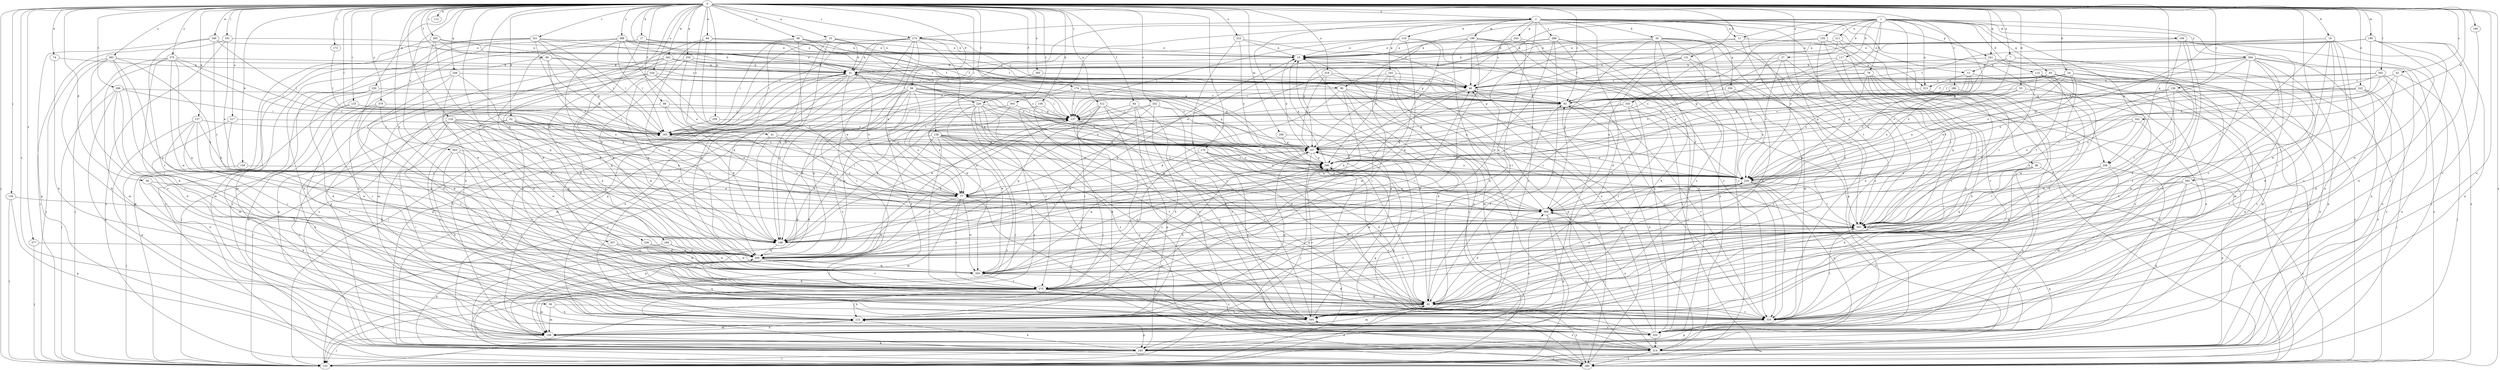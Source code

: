 strict digraph  {
0;
1;
2;
7;
10;
11;
12;
15;
16;
17;
24;
27;
30;
31;
36;
41;
42;
46;
53;
58;
59;
61;
62;
64;
68;
74;
76;
77;
80;
84;
88;
90;
92;
93;
96;
107;
112;
115;
117;
119;
122;
128;
131;
133;
134;
137;
138;
139;
153;
157;
158;
159;
168;
170;
172;
174;
180;
181;
183;
184;
189;
190;
194;
198;
199;
207;
211;
213;
214;
216;
217;
222;
223;
226;
229;
230;
241;
242;
243;
245;
248;
255;
258;
259;
260;
274;
275;
283;
286;
288;
290;
296;
302;
304;
305;
312;
316;
318;
320;
321;
328;
332;
333;
335;
339;
342;
343;
349;
350;
363;
365;
366;
375;
377;
379;
380;
383;
388;
393;
394;
395;
0 -> 2  [label=a];
0 -> 7  [label=a];
0 -> 10  [label=a];
0 -> 16  [label=b];
0 -> 17  [label=b];
0 -> 24  [label=b];
0 -> 36  [label=c];
0 -> 41  [label=c];
0 -> 42  [label=c];
0 -> 46  [label=c];
0 -> 53  [label=d];
0 -> 58  [label=d];
0 -> 59  [label=d];
0 -> 61  [label=d];
0 -> 62  [label=d];
0 -> 64  [label=e];
0 -> 68  [label=e];
0 -> 74  [label=e];
0 -> 80  [label=f];
0 -> 84  [label=f];
0 -> 88  [label=f];
0 -> 90  [label=f];
0 -> 112  [label=h];
0 -> 128  [label=i];
0 -> 131  [label=i];
0 -> 133  [label=i];
0 -> 138  [label=j];
0 -> 139  [label=j];
0 -> 153  [label=j];
0 -> 157  [label=k];
0 -> 158  [label=k];
0 -> 159  [label=k];
0 -> 168  [label=k];
0 -> 170  [label=l];
0 -> 172  [label=l];
0 -> 174  [label=l];
0 -> 180  [label=l];
0 -> 181  [label=l];
0 -> 183  [label=l];
0 -> 184  [label=m];
0 -> 189  [label=m];
0 -> 190  [label=m];
0 -> 207  [label=n];
0 -> 216  [label=o];
0 -> 217  [label=o];
0 -> 222  [label=o];
0 -> 223  [label=o];
0 -> 226  [label=o];
0 -> 230  [label=p];
0 -> 241  [label=p];
0 -> 248  [label=q];
0 -> 255  [label=q];
0 -> 258  [label=q];
0 -> 274  [label=r];
0 -> 283  [label=s];
0 -> 286  [label=s];
0 -> 296  [label=t];
0 -> 302  [label=t];
0 -> 304  [label=t];
0 -> 312  [label=u];
0 -> 316  [label=u];
0 -> 318  [label=u];
0 -> 320  [label=u];
0 -> 321  [label=v];
0 -> 328  [label=v];
0 -> 332  [label=v];
0 -> 339  [label=w];
0 -> 342  [label=w];
0 -> 343  [label=w];
0 -> 349  [label=w];
0 -> 363  [label=x];
0 -> 365  [label=x];
0 -> 375  [label=y];
0 -> 377  [label=y];
0 -> 379  [label=y];
0 -> 380  [label=y];
0 -> 383  [label=z];
0 -> 388  [label=z];
0 -> 393  [label=z];
1 -> 11  [label=a];
1 -> 27  [label=b];
1 -> 76  [label=e];
1 -> 90  [label=f];
1 -> 93  [label=g];
1 -> 96  [label=g];
1 -> 107  [label=g];
1 -> 115  [label=h];
1 -> 117  [label=h];
1 -> 134  [label=i];
1 -> 194  [label=m];
1 -> 211  [label=n];
1 -> 213  [label=n];
1 -> 226  [label=o];
1 -> 229  [label=o];
1 -> 258  [label=q];
1 -> 333  [label=v];
1 -> 335  [label=v];
1 -> 366  [label=x];
1 -> 394  [label=z];
2 -> 11  [label=a];
2 -> 12  [label=a];
2 -> 30  [label=b];
2 -> 46  [label=c];
2 -> 62  [label=d];
2 -> 119  [label=h];
2 -> 183  [label=l];
2 -> 198  [label=m];
2 -> 241  [label=p];
2 -> 242  [label=p];
2 -> 243  [label=p];
2 -> 258  [label=q];
2 -> 259  [label=q];
2 -> 274  [label=r];
2 -> 275  [label=r];
2 -> 288  [label=s];
2 -> 320  [label=u];
2 -> 335  [label=v];
2 -> 350  [label=w];
7 -> 12  [label=a];
7 -> 62  [label=d];
7 -> 92  [label=f];
7 -> 229  [label=o];
7 -> 305  [label=t];
10 -> 15  [label=a];
10 -> 31  [label=b];
10 -> 46  [label=c];
10 -> 62  [label=d];
10 -> 168  [label=k];
10 -> 260  [label=q];
11 -> 15  [label=a];
11 -> 199  [label=m];
11 -> 213  [label=n];
11 -> 275  [label=r];
12 -> 183  [label=l];
12 -> 213  [label=n];
12 -> 229  [label=o];
12 -> 290  [label=s];
12 -> 395  [label=z];
15 -> 31  [label=b];
15 -> 153  [label=j];
15 -> 260  [label=q];
16 -> 15  [label=a];
16 -> 275  [label=r];
16 -> 305  [label=t];
16 -> 320  [label=u];
16 -> 350  [label=w];
16 -> 366  [label=x];
16 -> 380  [label=y];
16 -> 395  [label=z];
17 -> 15  [label=a];
17 -> 92  [label=f];
17 -> 168  [label=k];
17 -> 320  [label=u];
24 -> 46  [label=c];
24 -> 77  [label=e];
24 -> 92  [label=f];
24 -> 107  [label=g];
24 -> 199  [label=m];
24 -> 214  [label=n];
24 -> 290  [label=s];
24 -> 305  [label=t];
24 -> 366  [label=x];
27 -> 31  [label=b];
27 -> 229  [label=o];
27 -> 275  [label=r];
27 -> 290  [label=s];
27 -> 305  [label=t];
30 -> 15  [label=a];
30 -> 107  [label=g];
30 -> 122  [label=h];
30 -> 153  [label=j];
30 -> 245  [label=p];
30 -> 305  [label=t];
30 -> 335  [label=v];
30 -> 366  [label=x];
30 -> 395  [label=z];
31 -> 46  [label=c];
31 -> 77  [label=e];
31 -> 107  [label=g];
31 -> 137  [label=i];
31 -> 153  [label=j];
31 -> 183  [label=l];
31 -> 245  [label=p];
31 -> 320  [label=u];
36 -> 122  [label=h];
36 -> 199  [label=m];
36 -> 335  [label=v];
41 -> 107  [label=g];
41 -> 168  [label=k];
41 -> 214  [label=n];
41 -> 366  [label=x];
42 -> 46  [label=c];
42 -> 153  [label=j];
42 -> 305  [label=t];
42 -> 366  [label=x];
46 -> 92  [label=f];
46 -> 168  [label=k];
46 -> 335  [label=v];
46 -> 350  [label=w];
53 -> 92  [label=f];
53 -> 107  [label=g];
53 -> 229  [label=o];
53 -> 335  [label=v];
58 -> 77  [label=e];
58 -> 92  [label=f];
58 -> 107  [label=g];
58 -> 137  [label=i];
58 -> 153  [label=j];
58 -> 214  [label=n];
58 -> 245  [label=p];
58 -> 260  [label=q];
58 -> 290  [label=s];
58 -> 305  [label=t];
58 -> 320  [label=u];
58 -> 395  [label=z];
59 -> 77  [label=e];
59 -> 122  [label=h];
59 -> 395  [label=z];
61 -> 77  [label=e];
61 -> 168  [label=k];
61 -> 183  [label=l];
61 -> 214  [label=n];
61 -> 260  [label=q];
61 -> 305  [label=t];
61 -> 395  [label=z];
62 -> 92  [label=f];
62 -> 122  [label=h];
62 -> 199  [label=m];
62 -> 229  [label=o];
62 -> 290  [label=s];
62 -> 335  [label=v];
62 -> 380  [label=y];
62 -> 395  [label=z];
64 -> 15  [label=a];
64 -> 122  [label=h];
64 -> 137  [label=i];
64 -> 260  [label=q];
64 -> 366  [label=x];
68 -> 15  [label=a];
68 -> 92  [label=f];
68 -> 168  [label=k];
68 -> 183  [label=l];
68 -> 229  [label=o];
68 -> 350  [label=w];
74 -> 31  [label=b];
74 -> 122  [label=h];
76 -> 46  [label=c];
76 -> 62  [label=d];
76 -> 122  [label=h];
76 -> 137  [label=i];
76 -> 229  [label=o];
76 -> 275  [label=r];
76 -> 380  [label=y];
77 -> 31  [label=b];
77 -> 107  [label=g];
77 -> 183  [label=l];
77 -> 199  [label=m];
77 -> 245  [label=p];
77 -> 275  [label=r];
77 -> 320  [label=u];
77 -> 350  [label=w];
77 -> 366  [label=x];
80 -> 31  [label=b];
80 -> 46  [label=c];
80 -> 107  [label=g];
80 -> 199  [label=m];
80 -> 366  [label=x];
84 -> 137  [label=i];
84 -> 245  [label=p];
84 -> 260  [label=q];
84 -> 320  [label=u];
84 -> 380  [label=y];
88 -> 137  [label=i];
88 -> 153  [label=j];
88 -> 168  [label=k];
88 -> 366  [label=x];
90 -> 62  [label=d];
90 -> 92  [label=f];
90 -> 153  [label=j];
90 -> 168  [label=k];
90 -> 183  [label=l];
90 -> 260  [label=q];
90 -> 380  [label=y];
92 -> 137  [label=i];
92 -> 214  [label=n];
92 -> 335  [label=v];
93 -> 46  [label=c];
93 -> 92  [label=f];
93 -> 153  [label=j];
93 -> 290  [label=s];
93 -> 305  [label=t];
93 -> 320  [label=u];
93 -> 380  [label=y];
96 -> 77  [label=e];
96 -> 199  [label=m];
96 -> 229  [label=o];
96 -> 260  [label=q];
96 -> 320  [label=u];
96 -> 380  [label=y];
107 -> 15  [label=a];
107 -> 122  [label=h];
107 -> 153  [label=j];
107 -> 229  [label=o];
107 -> 290  [label=s];
115 -> 46  [label=c];
115 -> 62  [label=d];
115 -> 245  [label=p];
115 -> 275  [label=r];
115 -> 305  [label=t];
115 -> 320  [label=u];
117 -> 31  [label=b];
117 -> 107  [label=g];
117 -> 305  [label=t];
117 -> 320  [label=u];
119 -> 15  [label=a];
119 -> 137  [label=i];
119 -> 168  [label=k];
119 -> 183  [label=l];
119 -> 260  [label=q];
119 -> 320  [label=u];
122 -> 15  [label=a];
122 -> 107  [label=g];
122 -> 183  [label=l];
122 -> 199  [label=m];
122 -> 245  [label=p];
128 -> 77  [label=e];
128 -> 107  [label=g];
128 -> 168  [label=k];
128 -> 199  [label=m];
128 -> 229  [label=o];
128 -> 275  [label=r];
128 -> 305  [label=t];
128 -> 366  [label=x];
128 -> 380  [label=y];
128 -> 395  [label=z];
131 -> 31  [label=b];
131 -> 62  [label=d];
131 -> 107  [label=g];
131 -> 305  [label=t];
131 -> 366  [label=x];
133 -> 137  [label=i];
133 -> 183  [label=l];
133 -> 214  [label=n];
133 -> 275  [label=r];
134 -> 15  [label=a];
134 -> 153  [label=j];
134 -> 290  [label=s];
134 -> 305  [label=t];
134 -> 350  [label=w];
137 -> 183  [label=l];
137 -> 260  [label=q];
137 -> 335  [label=v];
137 -> 366  [label=x];
137 -> 395  [label=z];
138 -> 92  [label=f];
138 -> 290  [label=s];
138 -> 305  [label=t];
138 -> 320  [label=u];
138 -> 335  [label=v];
138 -> 366  [label=x];
139 -> 153  [label=j];
139 -> 245  [label=p];
139 -> 366  [label=x];
153 -> 62  [label=d];
153 -> 290  [label=s];
157 -> 77  [label=e];
157 -> 183  [label=l];
157 -> 245  [label=p];
157 -> 260  [label=q];
157 -> 275  [label=r];
157 -> 350  [label=w];
158 -> 137  [label=i];
158 -> 153  [label=j];
158 -> 335  [label=v];
159 -> 153  [label=j];
159 -> 229  [label=o];
168 -> 137  [label=i];
168 -> 260  [label=q];
168 -> 290  [label=s];
170 -> 62  [label=d];
170 -> 275  [label=r];
170 -> 290  [label=s];
170 -> 335  [label=v];
170 -> 395  [label=z];
172 -> 183  [label=l];
174 -> 92  [label=f];
174 -> 137  [label=i];
174 -> 199  [label=m];
174 -> 290  [label=s];
180 -> 335  [label=v];
181 -> 15  [label=a];
181 -> 77  [label=e];
181 -> 153  [label=j];
181 -> 380  [label=y];
183 -> 107  [label=g];
183 -> 137  [label=i];
183 -> 366  [label=x];
184 -> 245  [label=p];
184 -> 260  [label=q];
184 -> 350  [label=w];
189 -> 107  [label=g];
189 -> 229  [label=o];
190 -> 15  [label=a];
190 -> 46  [label=c];
190 -> 92  [label=f];
190 -> 122  [label=h];
190 -> 214  [label=n];
190 -> 229  [label=o];
190 -> 335  [label=v];
190 -> 350  [label=w];
194 -> 15  [label=a];
194 -> 62  [label=d];
194 -> 153  [label=j];
194 -> 214  [label=n];
194 -> 335  [label=v];
194 -> 395  [label=z];
198 -> 15  [label=a];
198 -> 46  [label=c];
198 -> 77  [label=e];
198 -> 122  [label=h];
198 -> 335  [label=v];
198 -> 350  [label=w];
198 -> 380  [label=y];
198 -> 395  [label=z];
199 -> 31  [label=b];
199 -> 92  [label=f];
199 -> 122  [label=h];
199 -> 153  [label=j];
199 -> 245  [label=p];
199 -> 366  [label=x];
207 -> 260  [label=q];
207 -> 275  [label=r];
207 -> 350  [label=w];
211 -> 15  [label=a];
211 -> 77  [label=e];
211 -> 260  [label=q];
211 -> 335  [label=v];
213 -> 92  [label=f];
213 -> 245  [label=p];
213 -> 260  [label=q];
213 -> 305  [label=t];
214 -> 107  [label=g];
214 -> 366  [label=x];
214 -> 380  [label=y];
214 -> 395  [label=z];
216 -> 122  [label=h];
216 -> 168  [label=k];
216 -> 183  [label=l];
216 -> 260  [label=q];
216 -> 275  [label=r];
216 -> 290  [label=s];
216 -> 320  [label=u];
216 -> 350  [label=w];
216 -> 366  [label=x];
217 -> 122  [label=h];
217 -> 183  [label=l];
217 -> 305  [label=t];
222 -> 92  [label=f];
222 -> 107  [label=g];
222 -> 153  [label=j];
222 -> 214  [label=n];
222 -> 229  [label=o];
222 -> 335  [label=v];
223 -> 15  [label=a];
223 -> 46  [label=c];
223 -> 290  [label=s];
223 -> 395  [label=z];
226 -> 62  [label=d];
226 -> 77  [label=e];
226 -> 137  [label=i];
226 -> 153  [label=j];
226 -> 168  [label=k];
226 -> 214  [label=n];
226 -> 275  [label=r];
226 -> 320  [label=u];
226 -> 335  [label=v];
226 -> 350  [label=w];
226 -> 380  [label=y];
229 -> 77  [label=e];
229 -> 92  [label=f];
229 -> 137  [label=i];
229 -> 214  [label=n];
229 -> 305  [label=t];
229 -> 320  [label=u];
229 -> 335  [label=v];
229 -> 350  [label=w];
229 -> 366  [label=x];
230 -> 62  [label=d];
230 -> 92  [label=f];
230 -> 199  [label=m];
230 -> 275  [label=r];
241 -> 31  [label=b];
241 -> 46  [label=c];
241 -> 214  [label=n];
241 -> 290  [label=s];
241 -> 335  [label=v];
241 -> 380  [label=y];
242 -> 46  [label=c];
242 -> 137  [label=i];
242 -> 199  [label=m];
242 -> 245  [label=p];
242 -> 275  [label=r];
243 -> 15  [label=a];
243 -> 275  [label=r];
243 -> 290  [label=s];
243 -> 320  [label=u];
245 -> 15  [label=a];
245 -> 122  [label=h];
245 -> 153  [label=j];
245 -> 305  [label=t];
245 -> 380  [label=y];
248 -> 46  [label=c];
248 -> 62  [label=d];
248 -> 153  [label=j];
248 -> 168  [label=k];
248 -> 350  [label=w];
255 -> 31  [label=b];
255 -> 92  [label=f];
255 -> 199  [label=m];
255 -> 260  [label=q];
255 -> 305  [label=t];
258 -> 122  [label=h];
258 -> 199  [label=m];
258 -> 214  [label=n];
258 -> 229  [label=o];
258 -> 305  [label=t];
259 -> 92  [label=f];
259 -> 229  [label=o];
259 -> 395  [label=z];
260 -> 62  [label=d];
260 -> 137  [label=i];
260 -> 275  [label=r];
260 -> 350  [label=w];
274 -> 15  [label=a];
274 -> 31  [label=b];
274 -> 46  [label=c];
274 -> 77  [label=e];
274 -> 107  [label=g];
274 -> 122  [label=h];
274 -> 183  [label=l];
274 -> 245  [label=p];
274 -> 335  [label=v];
274 -> 366  [label=x];
275 -> 62  [label=d];
275 -> 122  [label=h];
275 -> 153  [label=j];
275 -> 199  [label=m];
275 -> 214  [label=n];
275 -> 290  [label=s];
275 -> 305  [label=t];
275 -> 395  [label=z];
283 -> 15  [label=a];
283 -> 92  [label=f];
283 -> 153  [label=j];
283 -> 183  [label=l];
283 -> 260  [label=q];
283 -> 350  [label=w];
286 -> 92  [label=f];
286 -> 137  [label=i];
286 -> 305  [label=t];
288 -> 15  [label=a];
288 -> 31  [label=b];
288 -> 62  [label=d];
288 -> 92  [label=f];
288 -> 214  [label=n];
288 -> 260  [label=q];
288 -> 320  [label=u];
290 -> 15  [label=a];
290 -> 168  [label=k];
290 -> 229  [label=o];
296 -> 62  [label=d];
296 -> 92  [label=f];
296 -> 153  [label=j];
296 -> 183  [label=l];
296 -> 245  [label=p];
296 -> 275  [label=r];
302 -> 46  [label=c];
302 -> 62  [label=d];
302 -> 92  [label=f];
302 -> 107  [label=g];
302 -> 214  [label=n];
302 -> 366  [label=x];
304 -> 77  [label=e];
304 -> 137  [label=i];
304 -> 260  [label=q];
305 -> 15  [label=a];
305 -> 168  [label=k];
305 -> 245  [label=p];
305 -> 260  [label=q];
312 -> 62  [label=d];
312 -> 122  [label=h];
312 -> 137  [label=i];
312 -> 168  [label=k];
312 -> 275  [label=r];
312 -> 366  [label=x];
312 -> 380  [label=y];
316 -> 46  [label=c];
316 -> 62  [label=d];
316 -> 107  [label=g];
316 -> 229  [label=o];
316 -> 245  [label=p];
316 -> 260  [label=q];
318 -> 46  [label=c];
318 -> 62  [label=d];
318 -> 77  [label=e];
318 -> 107  [label=g];
318 -> 229  [label=o];
320 -> 46  [label=c];
320 -> 77  [label=e];
320 -> 214  [label=n];
320 -> 290  [label=s];
320 -> 366  [label=x];
321 -> 15  [label=a];
321 -> 31  [label=b];
321 -> 107  [label=g];
321 -> 183  [label=l];
321 -> 199  [label=m];
321 -> 229  [label=o];
321 -> 320  [label=u];
321 -> 380  [label=y];
328 -> 260  [label=q];
328 -> 275  [label=r];
328 -> 350  [label=w];
332 -> 122  [label=h];
332 -> 137  [label=i];
332 -> 168  [label=k];
332 -> 305  [label=t];
332 -> 350  [label=w];
332 -> 395  [label=z];
333 -> 107  [label=g];
333 -> 137  [label=i];
333 -> 275  [label=r];
333 -> 366  [label=x];
335 -> 245  [label=p];
335 -> 305  [label=t];
339 -> 183  [label=l];
339 -> 229  [label=o];
342 -> 31  [label=b];
342 -> 92  [label=f];
342 -> 245  [label=p];
342 -> 260  [label=q];
342 -> 290  [label=s];
342 -> 335  [label=v];
342 -> 380  [label=y];
343 -> 183  [label=l];
343 -> 229  [label=o];
343 -> 366  [label=x];
343 -> 395  [label=z];
349 -> 15  [label=a];
349 -> 183  [label=l];
349 -> 245  [label=p];
349 -> 275  [label=r];
349 -> 305  [label=t];
350 -> 46  [label=c];
350 -> 62  [label=d];
350 -> 107  [label=g];
350 -> 275  [label=r];
363 -> 122  [label=h];
363 -> 275  [label=r];
363 -> 290  [label=s];
363 -> 335  [label=v];
363 -> 395  [label=z];
365 -> 46  [label=c];
365 -> 350  [label=w];
366 -> 15  [label=a];
366 -> 62  [label=d];
366 -> 214  [label=n];
366 -> 245  [label=p];
366 -> 305  [label=t];
375 -> 31  [label=b];
375 -> 62  [label=d];
375 -> 153  [label=j];
375 -> 183  [label=l];
375 -> 199  [label=m];
375 -> 260  [label=q];
375 -> 290  [label=s];
375 -> 350  [label=w];
377 -> 153  [label=j];
377 -> 260  [label=q];
379 -> 137  [label=i];
379 -> 168  [label=k];
379 -> 199  [label=m];
379 -> 335  [label=v];
379 -> 350  [label=w];
380 -> 46  [label=c];
380 -> 107  [label=g];
383 -> 31  [label=b];
383 -> 122  [label=h];
383 -> 153  [label=j];
383 -> 260  [label=q];
383 -> 275  [label=r];
383 -> 305  [label=t];
383 -> 395  [label=z];
388 -> 15  [label=a];
388 -> 46  [label=c];
388 -> 77  [label=e];
388 -> 92  [label=f];
388 -> 168  [label=k];
388 -> 183  [label=l];
388 -> 290  [label=s];
388 -> 350  [label=w];
388 -> 380  [label=y];
393 -> 77  [label=e];
393 -> 245  [label=p];
393 -> 260  [label=q];
393 -> 335  [label=v];
393 -> 366  [label=x];
393 -> 380  [label=y];
394 -> 31  [label=b];
394 -> 122  [label=h];
394 -> 137  [label=i];
394 -> 199  [label=m];
394 -> 214  [label=n];
394 -> 229  [label=o];
394 -> 245  [label=p];
394 -> 305  [label=t];
394 -> 380  [label=y];
394 -> 395  [label=z];
395 -> 107  [label=g];
395 -> 260  [label=q];
395 -> 290  [label=s];
395 -> 320  [label=u];
}

